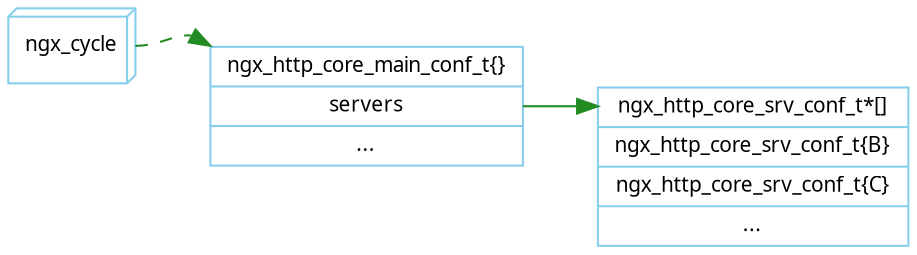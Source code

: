 digraph ngx_array {
   rankdir=LR;
   node [shape=record, color=skyblue, fontname="Verdana", fontsize=10];
   edge [color=forestgreen, fontname="Verdana", fontsize=10];

   ngx_cycle [shape="box3d", label="ngx_cycle"];
   ngx_http_core_main_conf_t [label="<head>ngx_http_core_main_conf_t\{\}|<servers>servers|..."];
   ngx_http_core_srv_conf_t_array [label="<head>ngx_http_core_srv_conf_t*\[\]|<n1>ngx_http_core_srv_conf_t\{B\}|<n2>ngx_http_core_srv_conf_t\{C\}|..."];
  
   ngx_cycle:e -> ngx_http_core_main_conf_t:head:nw [style="dashed"];
   ngx_http_core_main_conf_t:servers -> ngx_http_core_srv_conf_t_array:head;
}